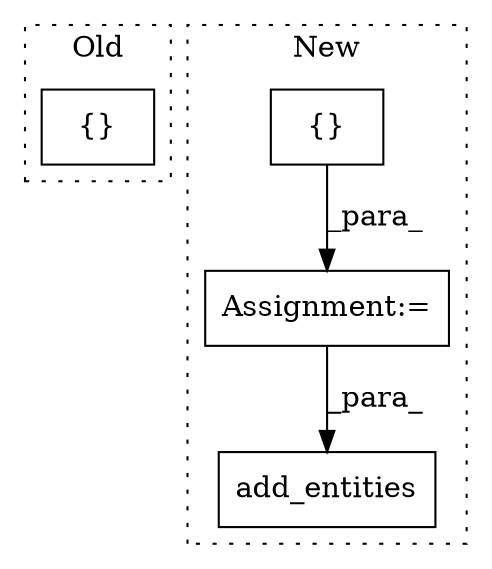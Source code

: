 digraph G {
subgraph cluster0 {
1 [label="{}" a="4" s="1655,1669" l="1,1" shape="box"];
label = "Old";
style="dotted";
}
subgraph cluster1 {
2 [label="add_entities" a="32" s="1223,1242" l="13,1" shape="box"];
3 [label="{}" a="4" s="915" l="2" shape="box"];
4 [label="Assignment:=" a="7" s="891" l="1" shape="box"];
label = "New";
style="dotted";
}
3 -> 4 [label="_para_"];
4 -> 2 [label="_para_"];
}